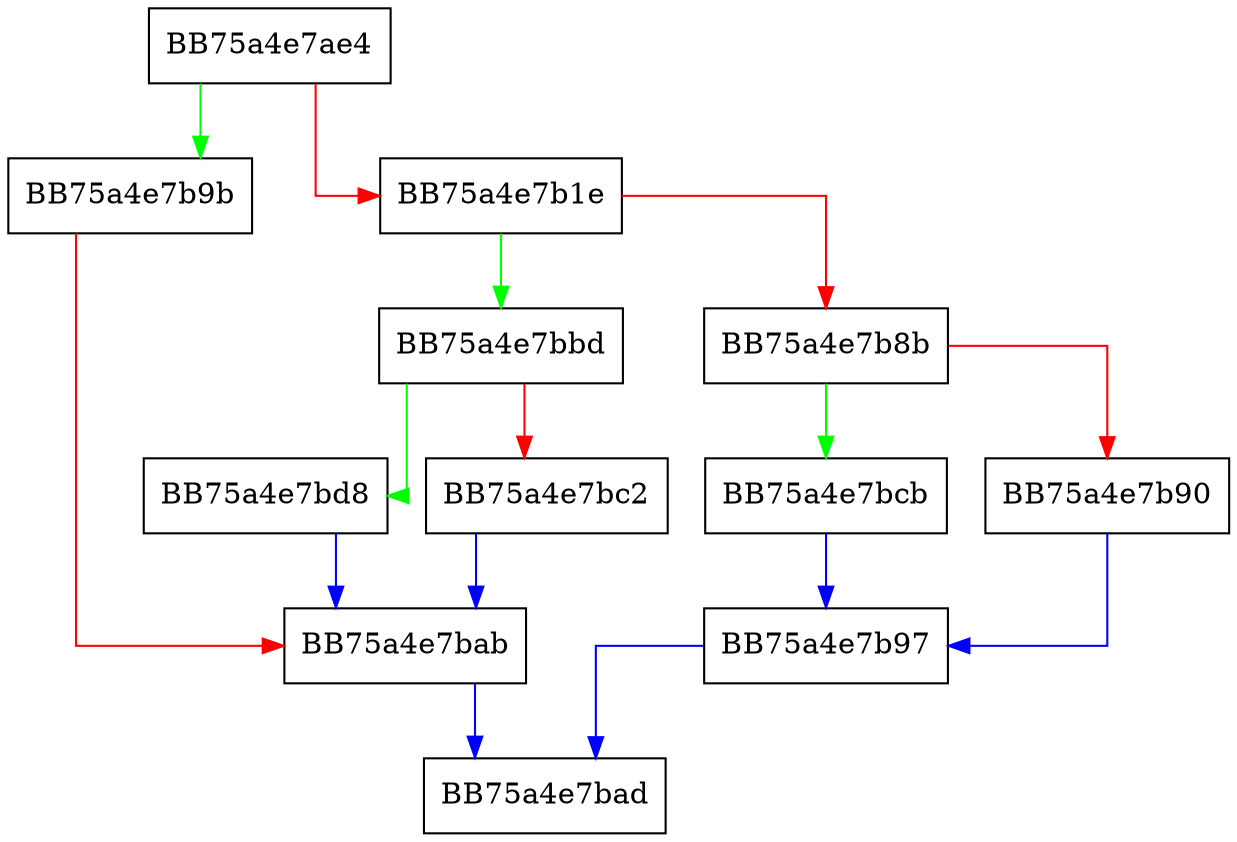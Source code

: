 digraph RpfScan {
  node [shape="box"];
  graph [splines=ortho];
  BB75a4e7ae4 -> BB75a4e7b9b [color="green"];
  BB75a4e7ae4 -> BB75a4e7b1e [color="red"];
  BB75a4e7b1e -> BB75a4e7bbd [color="green"];
  BB75a4e7b1e -> BB75a4e7b8b [color="red"];
  BB75a4e7b8b -> BB75a4e7bcb [color="green"];
  BB75a4e7b8b -> BB75a4e7b90 [color="red"];
  BB75a4e7b90 -> BB75a4e7b97 [color="blue"];
  BB75a4e7b97 -> BB75a4e7bad [color="blue"];
  BB75a4e7b9b -> BB75a4e7bab [color="red"];
  BB75a4e7bab -> BB75a4e7bad [color="blue"];
  BB75a4e7bbd -> BB75a4e7bd8 [color="green"];
  BB75a4e7bbd -> BB75a4e7bc2 [color="red"];
  BB75a4e7bc2 -> BB75a4e7bab [color="blue"];
  BB75a4e7bcb -> BB75a4e7b97 [color="blue"];
  BB75a4e7bd8 -> BB75a4e7bab [color="blue"];
}